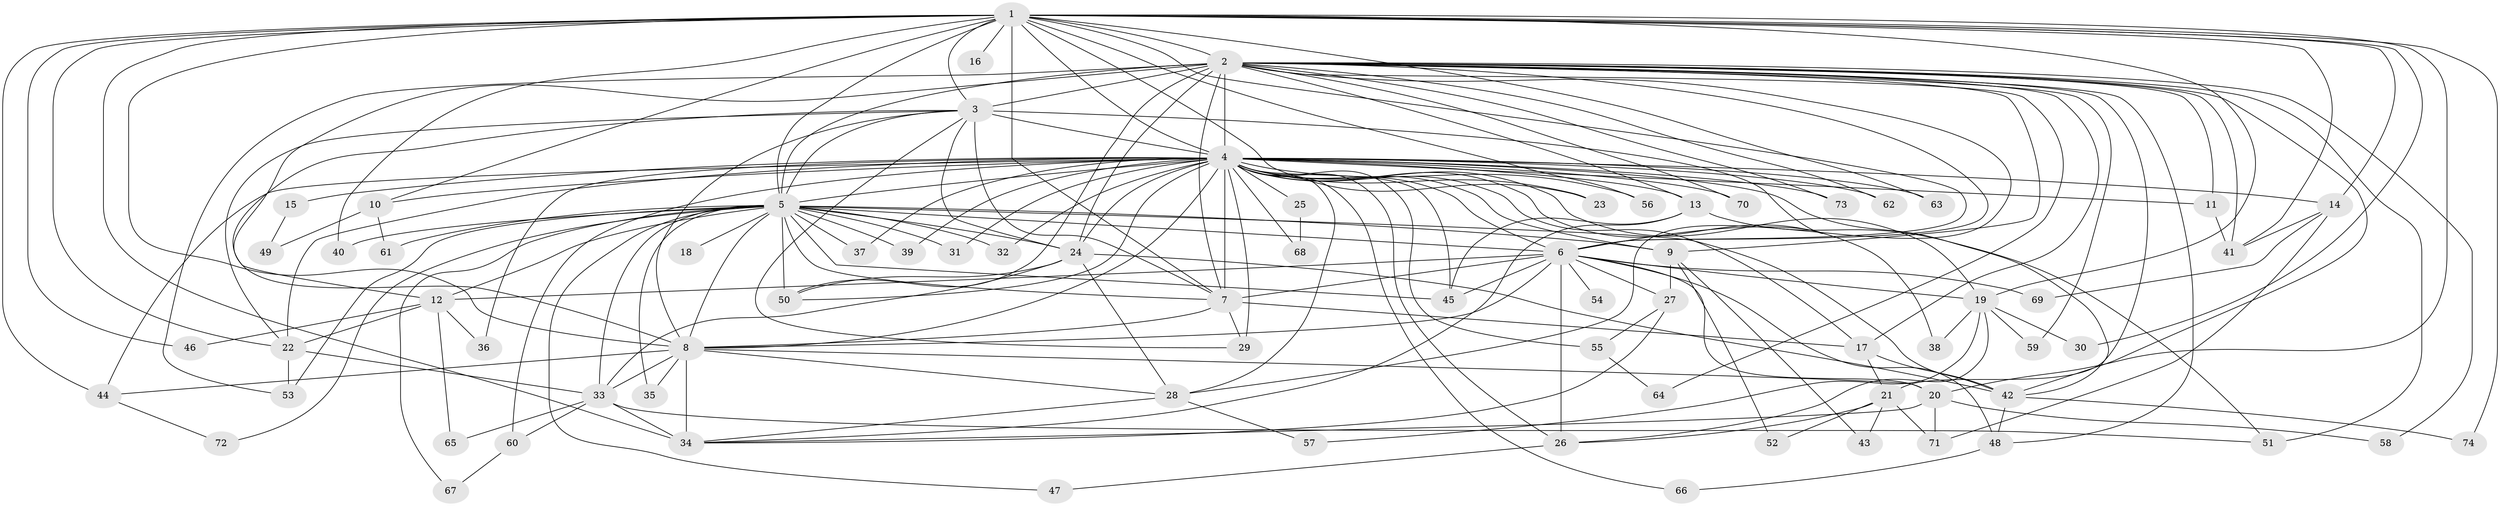 // original degree distribution, {24: 0.013513513513513514, 22: 0.006756756756756757, 31: 0.013513513513513514, 35: 0.006756756756756757, 34: 0.006756756756756757, 14: 0.006756756756756757, 17: 0.006756756756756757, 25: 0.006756756756756757, 6: 0.05405405405405406, 4: 0.06756756756756757, 3: 0.20945945945945946, 5: 0.033783783783783786, 2: 0.5540540540540541, 8: 0.006756756756756757, 7: 0.006756756756756757}
// Generated by graph-tools (version 1.1) at 2025/34/03/09/25 02:34:37]
// undirected, 74 vertices, 190 edges
graph export_dot {
graph [start="1"]
  node [color=gray90,style=filled];
  1;
  2;
  3;
  4;
  5;
  6;
  7;
  8;
  9;
  10;
  11;
  12;
  13;
  14;
  15;
  16;
  17;
  18;
  19;
  20;
  21;
  22;
  23;
  24;
  25;
  26;
  27;
  28;
  29;
  30;
  31;
  32;
  33;
  34;
  35;
  36;
  37;
  38;
  39;
  40;
  41;
  42;
  43;
  44;
  45;
  46;
  47;
  48;
  49;
  50;
  51;
  52;
  53;
  54;
  55;
  56;
  57;
  58;
  59;
  60;
  61;
  62;
  63;
  64;
  65;
  66;
  67;
  68;
  69;
  70;
  71;
  72;
  73;
  74;
  1 -- 2 [weight=3.0];
  1 -- 3 [weight=3.0];
  1 -- 4 [weight=4.0];
  1 -- 5 [weight=2.0];
  1 -- 6 [weight=2.0];
  1 -- 7 [weight=2.0];
  1 -- 8 [weight=3.0];
  1 -- 10 [weight=1.0];
  1 -- 14 [weight=1.0];
  1 -- 16 [weight=2.0];
  1 -- 19 [weight=1.0];
  1 -- 20 [weight=1.0];
  1 -- 22 [weight=1.0];
  1 -- 23 [weight=1.0];
  1 -- 30 [weight=1.0];
  1 -- 34 [weight=2.0];
  1 -- 40 [weight=1.0];
  1 -- 41 [weight=1.0];
  1 -- 44 [weight=1.0];
  1 -- 46 [weight=1.0];
  1 -- 56 [weight=1.0];
  1 -- 63 [weight=1.0];
  1 -- 74 [weight=1.0];
  2 -- 3 [weight=16.0];
  2 -- 4 [weight=5.0];
  2 -- 5 [weight=2.0];
  2 -- 6 [weight=1.0];
  2 -- 7 [weight=1.0];
  2 -- 8 [weight=3.0];
  2 -- 9 [weight=1.0];
  2 -- 11 [weight=1.0];
  2 -- 13 [weight=1.0];
  2 -- 17 [weight=1.0];
  2 -- 21 [weight=1.0];
  2 -- 24 [weight=3.0];
  2 -- 28 [weight=1.0];
  2 -- 41 [weight=1.0];
  2 -- 42 [weight=1.0];
  2 -- 48 [weight=1.0];
  2 -- 50 [weight=1.0];
  2 -- 51 [weight=1.0];
  2 -- 53 [weight=1.0];
  2 -- 58 [weight=1.0];
  2 -- 59 [weight=1.0];
  2 -- 62 [weight=1.0];
  2 -- 64 [weight=1.0];
  2 -- 70 [weight=1.0];
  2 -- 73 [weight=1.0];
  3 -- 4 [weight=2.0];
  3 -- 5 [weight=2.0];
  3 -- 6 [weight=1.0];
  3 -- 7 [weight=2.0];
  3 -- 8 [weight=1.0];
  3 -- 12 [weight=1.0];
  3 -- 22 [weight=1.0];
  3 -- 24 [weight=1.0];
  3 -- 29 [weight=1.0];
  4 -- 5 [weight=2.0];
  4 -- 6 [weight=3.0];
  4 -- 7 [weight=2.0];
  4 -- 8 [weight=2.0];
  4 -- 9 [weight=1.0];
  4 -- 10 [weight=1.0];
  4 -- 11 [weight=1.0];
  4 -- 13 [weight=3.0];
  4 -- 14 [weight=1.0];
  4 -- 15 [weight=1.0];
  4 -- 17 [weight=1.0];
  4 -- 19 [weight=1.0];
  4 -- 22 [weight=1.0];
  4 -- 23 [weight=1.0];
  4 -- 24 [weight=1.0];
  4 -- 25 [weight=4.0];
  4 -- 26 [weight=1.0];
  4 -- 28 [weight=1.0];
  4 -- 29 [weight=2.0];
  4 -- 31 [weight=1.0];
  4 -- 32 [weight=1.0];
  4 -- 36 [weight=1.0];
  4 -- 37 [weight=1.0];
  4 -- 38 [weight=1.0];
  4 -- 39 [weight=1.0];
  4 -- 42 [weight=1.0];
  4 -- 44 [weight=2.0];
  4 -- 45 [weight=1.0];
  4 -- 50 [weight=1.0];
  4 -- 55 [weight=1.0];
  4 -- 56 [weight=1.0];
  4 -- 60 [weight=1.0];
  4 -- 62 [weight=1.0];
  4 -- 63 [weight=1.0];
  4 -- 66 [weight=1.0];
  4 -- 68 [weight=1.0];
  4 -- 70 [weight=1.0];
  4 -- 73 [weight=1.0];
  5 -- 6 [weight=1.0];
  5 -- 7 [weight=2.0];
  5 -- 8 [weight=1.0];
  5 -- 9 [weight=2.0];
  5 -- 12 [weight=1.0];
  5 -- 18 [weight=1.0];
  5 -- 24 [weight=1.0];
  5 -- 31 [weight=1.0];
  5 -- 32 [weight=1.0];
  5 -- 33 [weight=1.0];
  5 -- 35 [weight=2.0];
  5 -- 37 [weight=1.0];
  5 -- 39 [weight=1.0];
  5 -- 40 [weight=1.0];
  5 -- 42 [weight=1.0];
  5 -- 45 [weight=1.0];
  5 -- 47 [weight=1.0];
  5 -- 50 [weight=1.0];
  5 -- 53 [weight=1.0];
  5 -- 61 [weight=1.0];
  5 -- 67 [weight=1.0];
  5 -- 72 [weight=1.0];
  6 -- 7 [weight=2.0];
  6 -- 8 [weight=1.0];
  6 -- 12 [weight=1.0];
  6 -- 19 [weight=1.0];
  6 -- 20 [weight=1.0];
  6 -- 26 [weight=2.0];
  6 -- 27 [weight=1.0];
  6 -- 45 [weight=1.0];
  6 -- 48 [weight=1.0];
  6 -- 54 [weight=1.0];
  6 -- 69 [weight=1.0];
  7 -- 8 [weight=1.0];
  7 -- 17 [weight=2.0];
  7 -- 29 [weight=1.0];
  8 -- 20 [weight=2.0];
  8 -- 28 [weight=1.0];
  8 -- 33 [weight=1.0];
  8 -- 34 [weight=7.0];
  8 -- 35 [weight=1.0];
  8 -- 44 [weight=1.0];
  9 -- 27 [weight=1.0];
  9 -- 43 [weight=1.0];
  9 -- 52 [weight=1.0];
  10 -- 49 [weight=1.0];
  10 -- 61 [weight=1.0];
  11 -- 41 [weight=1.0];
  12 -- 22 [weight=1.0];
  12 -- 36 [weight=1.0];
  12 -- 46 [weight=1.0];
  12 -- 65 [weight=1.0];
  13 -- 34 [weight=1.0];
  13 -- 45 [weight=1.0];
  13 -- 51 [weight=2.0];
  14 -- 41 [weight=1.0];
  14 -- 69 [weight=1.0];
  14 -- 71 [weight=1.0];
  15 -- 49 [weight=1.0];
  17 -- 21 [weight=1.0];
  17 -- 42 [weight=1.0];
  19 -- 26 [weight=1.0];
  19 -- 30 [weight=1.0];
  19 -- 38 [weight=1.0];
  19 -- 57 [weight=1.0];
  19 -- 59 [weight=1.0];
  20 -- 34 [weight=1.0];
  20 -- 58 [weight=1.0];
  20 -- 71 [weight=1.0];
  21 -- 26 [weight=1.0];
  21 -- 43 [weight=1.0];
  21 -- 52 [weight=1.0];
  21 -- 71 [weight=1.0];
  22 -- 33 [weight=2.0];
  22 -- 53 [weight=1.0];
  24 -- 28 [weight=1.0];
  24 -- 33 [weight=1.0];
  24 -- 42 [weight=1.0];
  24 -- 50 [weight=1.0];
  25 -- 68 [weight=1.0];
  26 -- 47 [weight=1.0];
  27 -- 34 [weight=1.0];
  27 -- 55 [weight=1.0];
  28 -- 34 [weight=1.0];
  28 -- 57 [weight=1.0];
  33 -- 34 [weight=1.0];
  33 -- 51 [weight=1.0];
  33 -- 60 [weight=1.0];
  33 -- 65 [weight=1.0];
  42 -- 48 [weight=1.0];
  42 -- 74 [weight=1.0];
  44 -- 72 [weight=1.0];
  48 -- 66 [weight=1.0];
  55 -- 64 [weight=1.0];
  60 -- 67 [weight=1.0];
}
